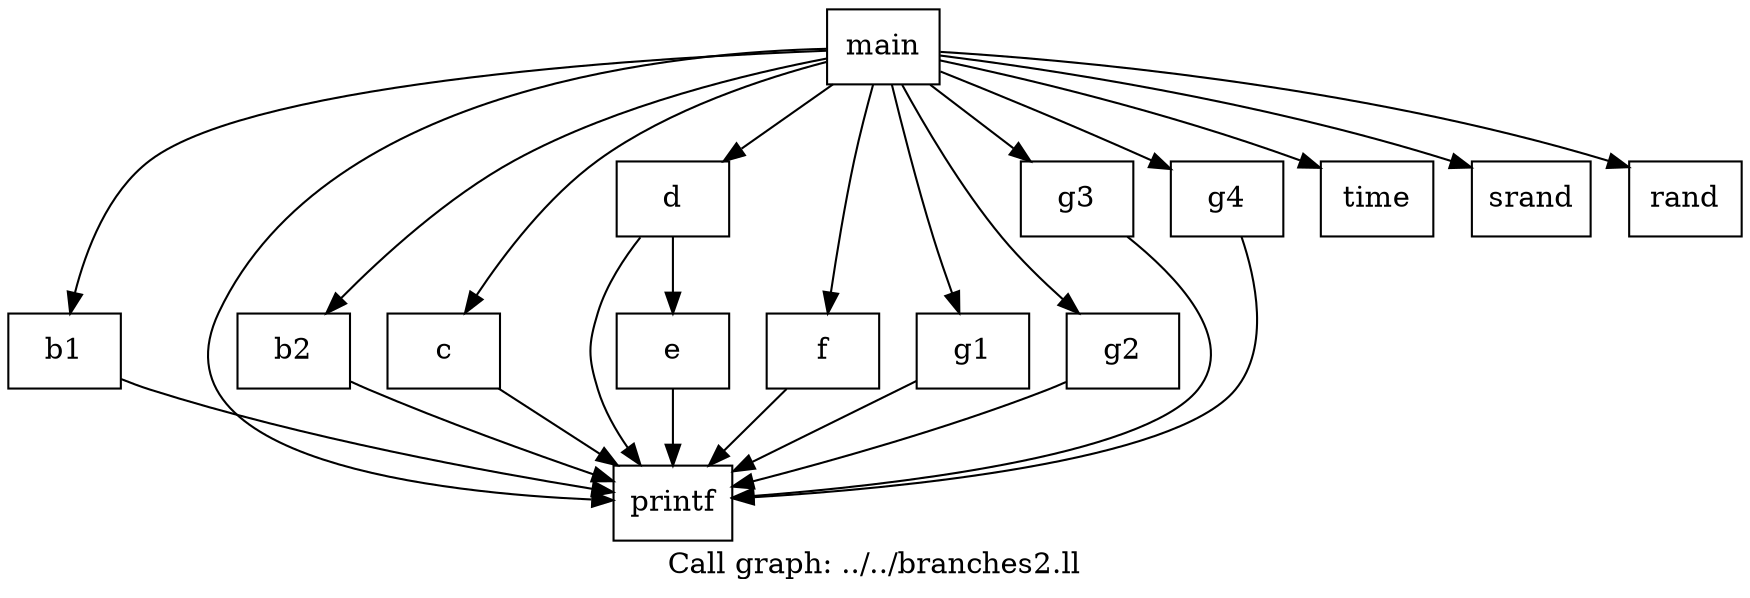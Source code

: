 digraph "Call graph: ../../branches2.ll" {
	label="Call graph: ../../branches2.ll";

	Node0x55adc11f5e70 [shape=record,label="{b1}"];
	Node0x55adc11f5e70 -> Node0x55adc11e9520;
	Node0x55adc11e9520 [shape=record,label="{printf}"];
	Node0x55adc11e9690 [shape=record,label="{b2}"];
	Node0x55adc11e9690 -> Node0x55adc11e9520;
	Node0x55adc121ba20 [shape=record,label="{c}"];
	Node0x55adc121ba20 -> Node0x55adc11e9520;
	Node0x55adc121baa0 [shape=record,label="{e}"];
	Node0x55adc121baa0 -> Node0x55adc11e9520;
	Node0x55adc121bca0 [shape=record,label="{d}"];
	Node0x55adc121bca0 -> Node0x55adc11e9520;
	Node0x55adc121bca0 -> Node0x55adc121baa0;
	Node0x55adc121bd50 [shape=record,label="{f}"];
	Node0x55adc121bd50 -> Node0x55adc11e9520;
	Node0x55adc121bdd0 [shape=record,label="{g1}"];
	Node0x55adc121bdd0 -> Node0x55adc11e9520;
	Node0x55adc121be80 [shape=record,label="{g2}"];
	Node0x55adc121be80 -> Node0x55adc11e9520;
	Node0x55adc121c1c0 [shape=record,label="{g3}"];
	Node0x55adc121c1c0 -> Node0x55adc11e9520;
	Node0x55adc121c270 [shape=record,label="{g4}"];
	Node0x55adc121c270 -> Node0x55adc11e9520;
	Node0x55adc121c320 [shape=record,label="{main}"];
	Node0x55adc121c320 -> Node0x55adc11f5e70;
	Node0x55adc121c320 -> Node0x55adc121ba20;
	Node0x55adc121c320 -> Node0x55adc121bca0;
	Node0x55adc121c320 -> Node0x55adc11e9690;
	Node0x55adc121c320 -> Node0x55adc121bd50;
	Node0x55adc121c320 -> Node0x55adc121bdd0;
	Node0x55adc121c320 -> Node0x55adc121be80;
	Node0x55adc121c320 -> Node0x55adc121c1c0;
	Node0x55adc121c320 -> Node0x55adc121c270;
	Node0x55adc121c320 -> Node0x55adc11e9520;
	Node0x55adc121c320 -> Node0x55adc121c6c0;
	Node0x55adc121c320 -> Node0x55adc121c740;
	Node0x55adc121c320 -> Node0x55adc121c7c0;
	Node0x55adc121c6c0 [shape=record,label="{time}"];
	Node0x55adc121c740 [shape=record,label="{srand}"];
	Node0x55adc121c7c0 [shape=record,label="{rand}"];
}
